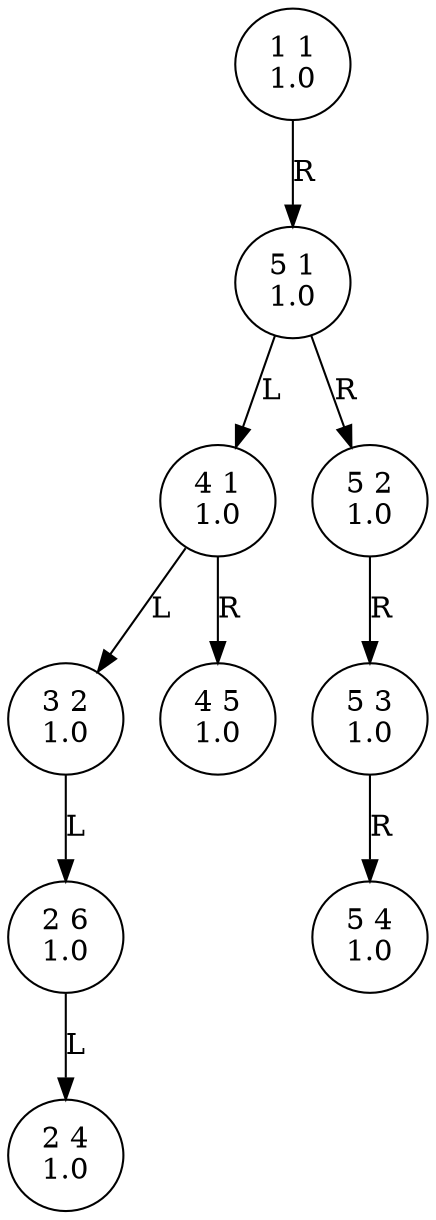 digraph
{
   1 [label="1 1\n1.0"];
   6 [label="2 4\n1.0"];
   5 [label="2 6\n1.0"];
   4 [label="3 2\n1.0"];
   3 [label="4 1\n1.0"];
   7 [label="4 5\n1.0"];
   2 [label="5 1\n1.0"];
   8 [label="5 2\n1.0"];
   9 [label="5 3\n1.0"];
  10 [label="5 4\n1.0"];
   //edges

                           1 ->   2 [label="R"];
   5 ->   6 [label="L"];
   4 ->   5 [label="L"];
   3 ->   4 [label="L"];   3 ->   7 [label="R"];
   2 ->   3 [label="L"];   2 ->   8 [label="R"];
                           8 ->   9 [label="R"];
                           9 ->  10 [label="R"];
}
